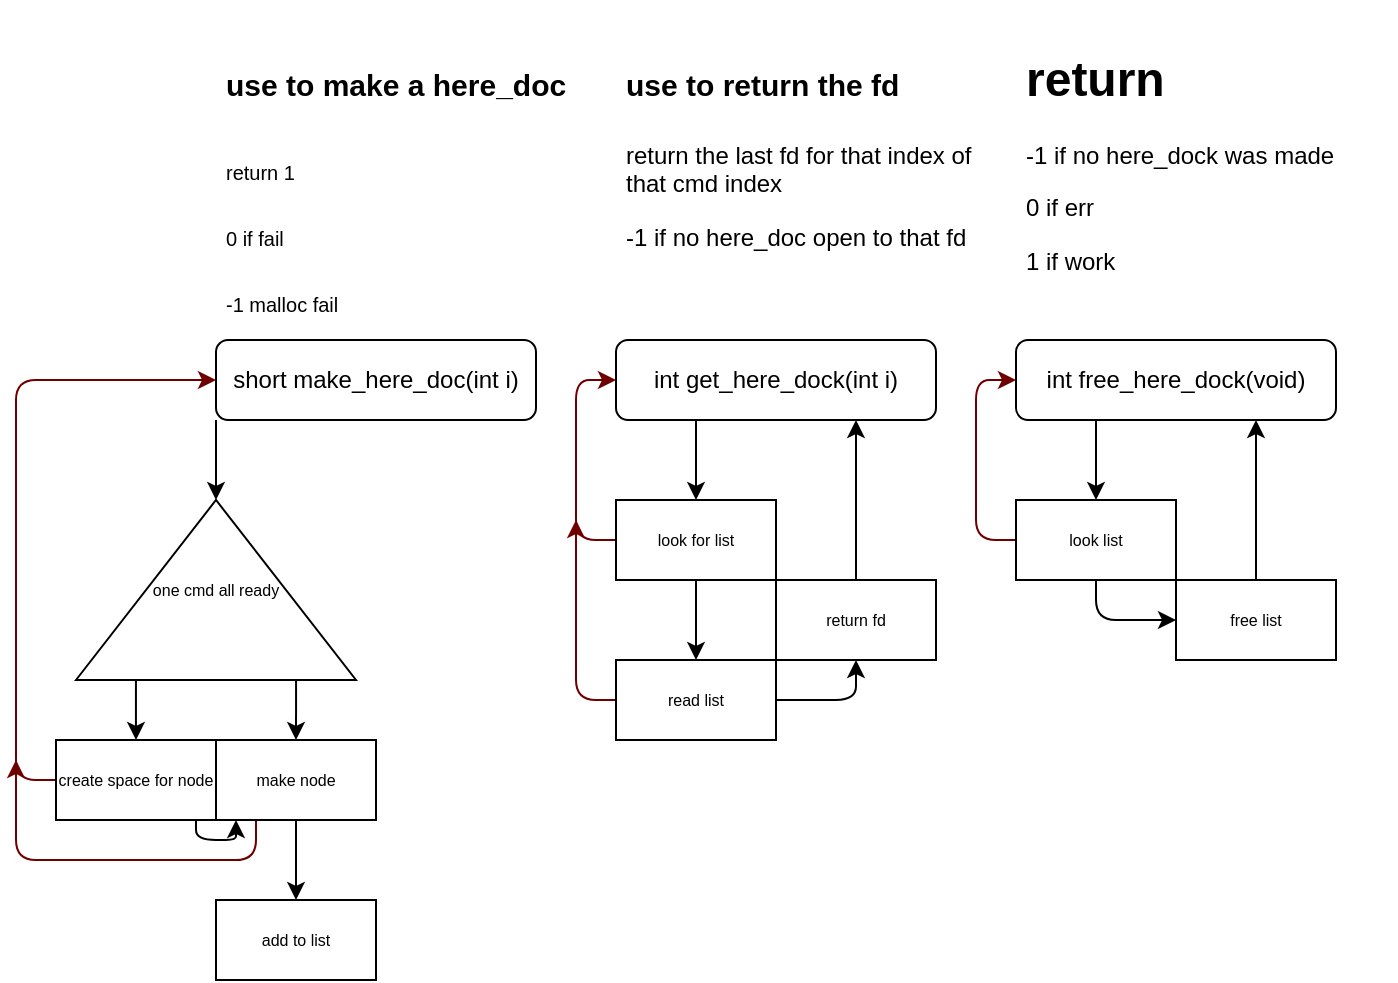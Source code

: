 <mxfile>
    <diagram id="U8564tYbT7R3fG1MvMM9" name="Page-1">
        <mxGraphModel dx="3589" dy="531" grid="1" gridSize="10" guides="1" tooltips="1" connect="1" arrows="1" fold="1" page="1" pageScale="1" pageWidth="3000" pageHeight="3000" math="0" shadow="0">
            <root>
                <mxCell id="0"/>
                <mxCell id="1" parent="0"/>
                <mxCell id="18" style="edgeStyle=none;html=1;exitX=0;exitY=1;exitDx=0;exitDy=0;entryX=0;entryY=0.5;entryDx=0;entryDy=0;fontSize=8;" parent="1" source="3" target="15" edge="1">
                    <mxGeometry relative="1" as="geometry"/>
                </mxCell>
                <mxCell id="3" value="short make_here_doc(int i)" style="rounded=1;whiteSpace=wrap;html=1;" parent="1" vertex="1">
                    <mxGeometry x="80" y="200" width="160" height="40" as="geometry"/>
                </mxCell>
                <mxCell id="32" style="edgeStyle=none;html=1;exitX=0.25;exitY=1;exitDx=0;exitDy=0;entryX=0.5;entryY=0;entryDx=0;entryDy=0;fontSize=8;" parent="1" source="4" target="31" edge="1">
                    <mxGeometry relative="1" as="geometry"/>
                </mxCell>
                <mxCell id="4" value="int get_here_dock(int i)" style="rounded=1;whiteSpace=wrap;html=1;" parent="1" vertex="1">
                    <mxGeometry x="280" y="200" width="160" height="40" as="geometry"/>
                </mxCell>
                <mxCell id="43" style="edgeStyle=none;html=1;exitX=0.25;exitY=1;exitDx=0;exitDy=0;entryX=0.5;entryY=0;entryDx=0;entryDy=0;fontSize=8;" parent="1" source="5" target="42" edge="1">
                    <mxGeometry relative="1" as="geometry"/>
                </mxCell>
                <mxCell id="5" value="int free_here_dock(void)" style="rounded=1;whiteSpace=wrap;html=1;" parent="1" vertex="1">
                    <mxGeometry x="480" y="200" width="160" height="40" as="geometry"/>
                </mxCell>
                <mxCell id="6" value="&lt;h1&gt;return&lt;/h1&gt;&lt;p&gt;-1 if no here_dock was made&lt;/p&gt;&lt;p&gt;0 if err&lt;/p&gt;&lt;p&gt;1 if work&lt;/p&gt;" style="text;html=1;strokeColor=none;fillColor=none;spacing=5;spacingTop=-20;whiteSpace=wrap;overflow=hidden;rounded=0;" parent="1" vertex="1">
                    <mxGeometry x="480" y="50" width="190" height="120" as="geometry"/>
                </mxCell>
                <mxCell id="7" value="&lt;h1 style=&quot;&quot;&gt;&lt;font style=&quot;font-size: 15px;&quot;&gt;use to return the fd&lt;/font&gt;&lt;/h1&gt;&lt;p&gt;return the last fd for that index of that cmd index&lt;/p&gt;&lt;p&gt;-1 if no here_doc open to that fd&lt;/p&gt;" style="text;html=1;strokeColor=none;fillColor=none;spacing=5;spacingTop=-20;whiteSpace=wrap;overflow=hidden;rounded=0;" parent="1" vertex="1">
                    <mxGeometry x="280" y="50" width="190" height="120" as="geometry"/>
                </mxCell>
                <mxCell id="9" value="&lt;h1&gt;&lt;font style=&quot;font-size: 15px;&quot;&gt;use to make a here_doc&lt;/font&gt;&lt;/h1&gt;&lt;p style=&quot;&quot;&gt;&lt;font style=&quot;font-size: 10px;&quot;&gt;return 1&lt;/font&gt;&lt;/p&gt;&lt;p style=&quot;&quot;&gt;&lt;font style=&quot;font-size: 10px;&quot;&gt;0 if fail&lt;/font&gt;&lt;/p&gt;&lt;p style=&quot;&quot;&gt;&lt;font style=&quot;font-size: 10px;&quot;&gt;-1 malloc fail&lt;/font&gt;&lt;/p&gt;" style="text;html=1;strokeColor=none;fillColor=none;spacing=5;spacingTop=-20;whiteSpace=wrap;overflow=hidden;rounded=0;fontSize=15;" parent="1" vertex="1">
                    <mxGeometry x="80" y="40" width="190" height="160" as="geometry"/>
                </mxCell>
                <mxCell id="20" style="edgeStyle=none;html=1;entryX=0.5;entryY=0;entryDx=0;entryDy=0;fontSize=8;exitX=0;exitY=0.786;exitDx=0;exitDy=0;exitPerimeter=0;" parent="1" source="15" target="19" edge="1">
                    <mxGeometry relative="1" as="geometry">
                        <mxPoint x="120" y="380" as="sourcePoint"/>
                    </mxGeometry>
                </mxCell>
                <mxCell id="23" style="edgeStyle=none;html=1;entryX=0.5;entryY=0;entryDx=0;entryDy=0;fontSize=8;exitX=0;exitY=0.214;exitDx=0;exitDy=0;exitPerimeter=0;" parent="1" source="15" target="22" edge="1">
                    <mxGeometry relative="1" as="geometry">
                        <mxPoint x="40" y="380" as="sourcePoint"/>
                    </mxGeometry>
                </mxCell>
                <mxCell id="15" value="&lt;p style=&quot;line-height: 0%;&quot;&gt;&lt;font style=&quot;font-size: 8px;&quot;&gt;one cmd all ready&lt;/font&gt;&lt;/p&gt;" style="triangle;whiteSpace=wrap;html=1;fontSize=10;flipH=1;flipV=1;direction=south;" parent="1" vertex="1">
                    <mxGeometry x="10" y="280" width="140" height="90" as="geometry"/>
                </mxCell>
                <mxCell id="26" style="edgeStyle=none;html=1;fontSize=8;exitX=0.25;exitY=1;exitDx=0;exitDy=0;fillColor=#a20025;strokeColor=#6F0000;" parent="1" source="19" edge="1">
                    <mxGeometry relative="1" as="geometry">
                        <mxPoint x="-20" y="410" as="targetPoint"/>
                        <Array as="points">
                            <mxPoint x="100" y="460"/>
                            <mxPoint x="-20" y="460"/>
                        </Array>
                    </mxGeometry>
                </mxCell>
                <mxCell id="29" style="edgeStyle=none;html=1;entryX=0.5;entryY=0;entryDx=0;entryDy=0;fontSize=8;" parent="1" source="19" target="27" edge="1">
                    <mxGeometry relative="1" as="geometry"/>
                </mxCell>
                <mxCell id="19" value="make node" style="rounded=0;whiteSpace=wrap;html=1;fontSize=8;" parent="1" vertex="1">
                    <mxGeometry x="80" y="400" width="80" height="40" as="geometry"/>
                </mxCell>
                <mxCell id="24" style="edgeStyle=none;html=1;fontSize=8;exitX=0;exitY=0.5;exitDx=0;exitDy=0;entryX=0;entryY=0.5;entryDx=0;entryDy=0;fillColor=#a20025;strokeColor=#6F0000;" parent="1" source="22" target="3" edge="1">
                    <mxGeometry relative="1" as="geometry">
                        <mxPoint x="-20" y="220" as="targetPoint"/>
                        <Array as="points">
                            <mxPoint x="-20" y="420"/>
                            <mxPoint x="-20" y="220"/>
                        </Array>
                    </mxGeometry>
                </mxCell>
                <mxCell id="22" value="create space for node" style="rounded=0;whiteSpace=wrap;html=1;fontSize=8;" parent="1" vertex="1">
                    <mxGeometry y="400" width="80" height="40" as="geometry"/>
                </mxCell>
                <mxCell id="25" value="" style="endArrow=classic;html=1;fontSize=8;exitX=0.875;exitY=1;exitDx=0;exitDy=0;exitPerimeter=0;entryX=0.125;entryY=1;entryDx=0;entryDy=0;entryPerimeter=0;" parent="1" source="22" target="19" edge="1">
                    <mxGeometry width="50" height="50" relative="1" as="geometry">
                        <mxPoint x="50" y="500" as="sourcePoint"/>
                        <mxPoint x="100" y="450" as="targetPoint"/>
                        <Array as="points">
                            <mxPoint x="70" y="450"/>
                            <mxPoint x="90" y="450"/>
                        </Array>
                    </mxGeometry>
                </mxCell>
                <mxCell id="27" value="add to list" style="rounded=0;whiteSpace=wrap;html=1;fontSize=8;" parent="1" vertex="1">
                    <mxGeometry x="80" y="480" width="80" height="40" as="geometry"/>
                </mxCell>
                <mxCell id="33" style="edgeStyle=none;html=1;exitX=0;exitY=0.5;exitDx=0;exitDy=0;fontSize=8;entryX=0;entryY=0.5;entryDx=0;entryDy=0;fillColor=#a20025;strokeColor=#6F0000;" parent="1" source="31" target="4" edge="1">
                    <mxGeometry relative="1" as="geometry">
                        <mxPoint x="260" y="240" as="targetPoint"/>
                        <Array as="points">
                            <mxPoint x="260" y="300"/>
                            <mxPoint x="260" y="220"/>
                        </Array>
                    </mxGeometry>
                </mxCell>
                <mxCell id="36" style="edgeStyle=none;html=1;entryX=0.5;entryY=0;entryDx=0;entryDy=0;fontSize=8;" parent="1" source="31" target="35" edge="1">
                    <mxGeometry relative="1" as="geometry"/>
                </mxCell>
                <mxCell id="31" value="look for list" style="rounded=0;whiteSpace=wrap;html=1;fontSize=8;" parent="1" vertex="1">
                    <mxGeometry x="280" y="280" width="80" height="40" as="geometry"/>
                </mxCell>
                <mxCell id="39" style="edgeStyle=none;html=1;entryX=0.5;entryY=1;entryDx=0;entryDy=0;fontSize=8;" parent="1" source="35" target="38" edge="1">
                    <mxGeometry relative="1" as="geometry">
                        <Array as="points">
                            <mxPoint x="400" y="380"/>
                        </Array>
                    </mxGeometry>
                </mxCell>
                <mxCell id="41" style="edgeStyle=none;html=1;fontSize=8;fillColor=#a20025;strokeColor=#6F0000;" parent="1" source="35" edge="1">
                    <mxGeometry relative="1" as="geometry">
                        <mxPoint x="260" y="290" as="targetPoint"/>
                        <Array as="points">
                            <mxPoint x="260" y="380"/>
                        </Array>
                    </mxGeometry>
                </mxCell>
                <mxCell id="35" value="read list" style="rounded=0;whiteSpace=wrap;html=1;fontSize=8;" parent="1" vertex="1">
                    <mxGeometry x="280" y="360" width="80" height="40" as="geometry"/>
                </mxCell>
                <mxCell id="40" style="edgeStyle=none;html=1;entryX=0.75;entryY=1;entryDx=0;entryDy=0;fontSize=8;" parent="1" source="38" target="4" edge="1">
                    <mxGeometry relative="1" as="geometry"/>
                </mxCell>
                <mxCell id="38" value="return fd" style="rounded=0;whiteSpace=wrap;html=1;fontSize=8;" parent="1" vertex="1">
                    <mxGeometry x="360" y="320" width="80" height="40" as="geometry"/>
                </mxCell>
                <mxCell id="44" style="edgeStyle=none;html=1;entryX=0;entryY=0.5;entryDx=0;entryDy=0;fontSize=8;fillColor=#a20025;strokeColor=#6F0000;" parent="1" source="42" target="5" edge="1">
                    <mxGeometry relative="1" as="geometry">
                        <Array as="points">
                            <mxPoint x="460" y="300"/>
                            <mxPoint x="460" y="220"/>
                        </Array>
                    </mxGeometry>
                </mxCell>
                <mxCell id="48" style="edgeStyle=none;html=1;entryX=0;entryY=0.5;entryDx=0;entryDy=0;fontSize=8;" parent="1" source="42" target="45" edge="1">
                    <mxGeometry relative="1" as="geometry">
                        <Array as="points">
                            <mxPoint x="520" y="340"/>
                        </Array>
                    </mxGeometry>
                </mxCell>
                <mxCell id="42" value="look list" style="rounded=0;whiteSpace=wrap;html=1;fontSize=8;" parent="1" vertex="1">
                    <mxGeometry x="480" y="280" width="80" height="40" as="geometry"/>
                </mxCell>
                <mxCell id="47" style="edgeStyle=none;html=1;entryX=0.75;entryY=1;entryDx=0;entryDy=0;fontSize=8;" parent="1" source="45" target="5" edge="1">
                    <mxGeometry relative="1" as="geometry"/>
                </mxCell>
                <mxCell id="45" value="free list" style="rounded=0;whiteSpace=wrap;html=1;fontSize=8;" parent="1" vertex="1">
                    <mxGeometry x="560" y="320" width="80" height="40" as="geometry"/>
                </mxCell>
            </root>
        </mxGraphModel>
    </diagram>
</mxfile>